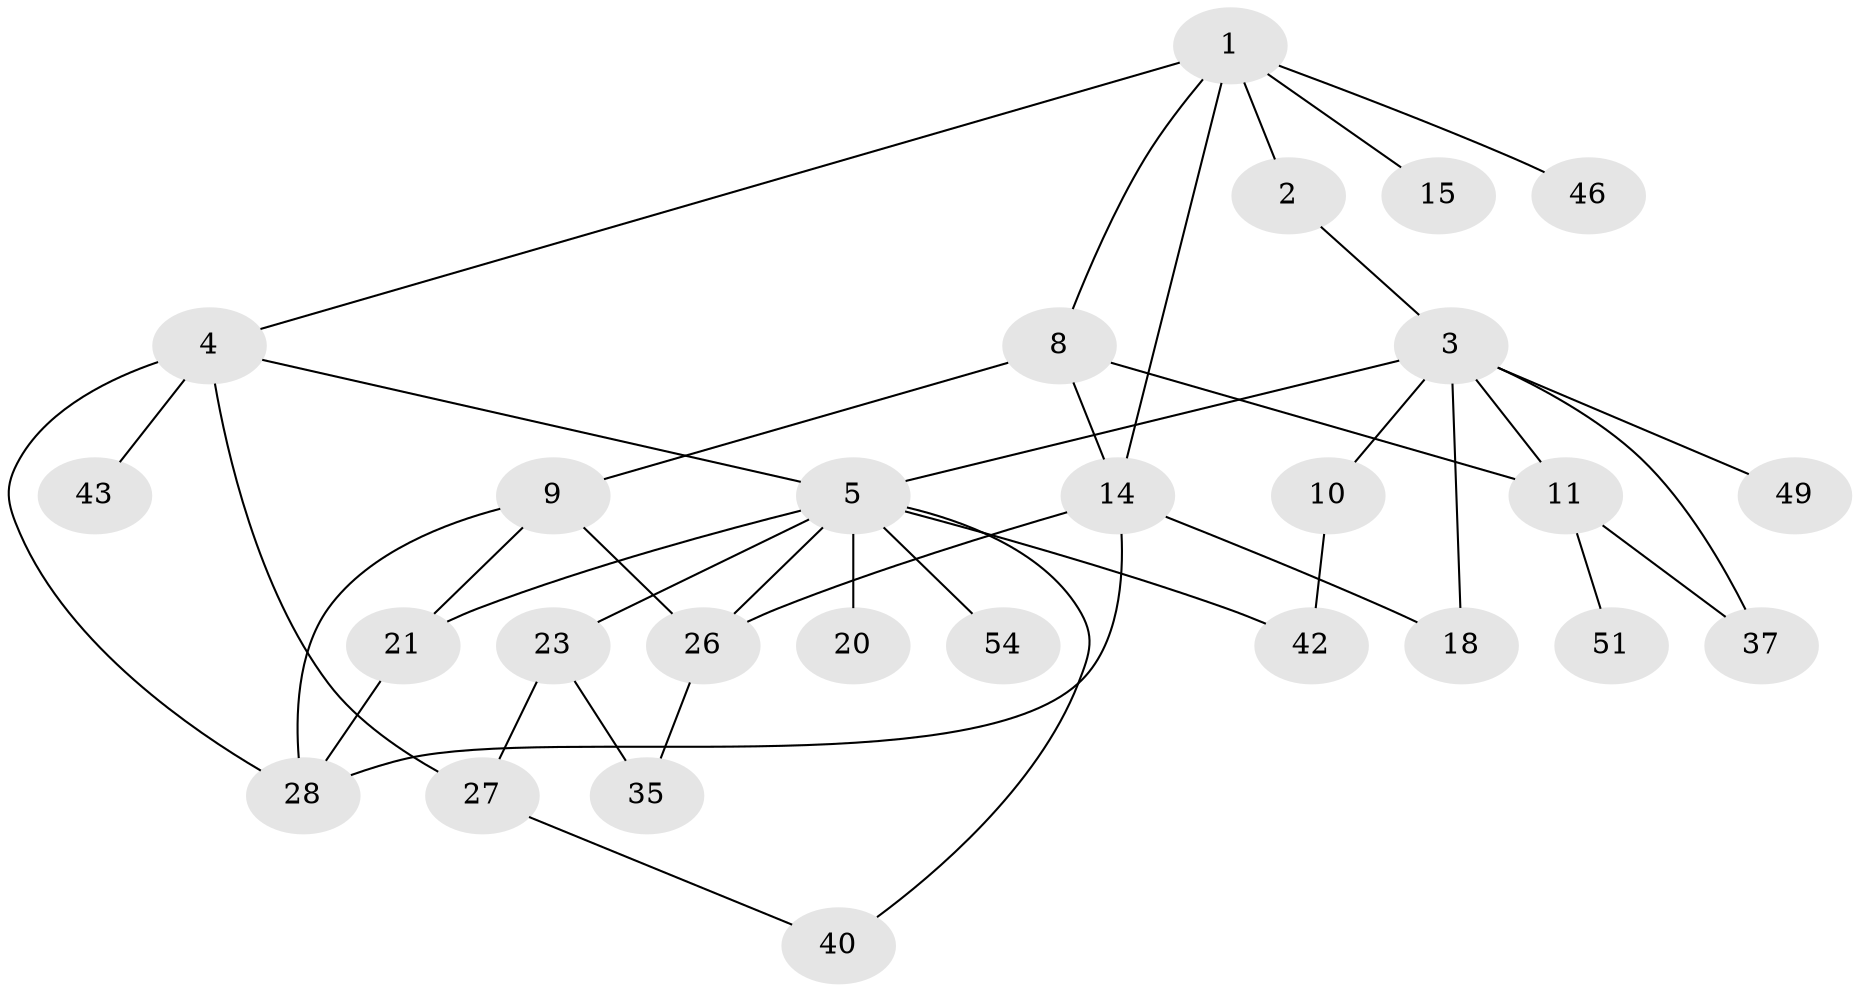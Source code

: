 // original degree distribution, {6: 0.05454545454545454, 2: 0.2545454545454545, 7: 0.01818181818181818, 1: 0.32727272727272727, 5: 0.07272727272727272, 4: 0.10909090909090909, 3: 0.16363636363636364}
// Generated by graph-tools (version 1.1) at 2025/13/03/09/25 04:13:32]
// undirected, 27 vertices, 41 edges
graph export_dot {
graph [start="1"]
  node [color=gray90,style=filled];
  1;
  2;
  3 [super="+25"];
  4 [super="+16+24+31+47+7"];
  5 [super="+12+6+13"];
  8 [super="+32+44"];
  9 [super="+22+19"];
  10;
  11;
  14;
  15;
  18;
  20 [super="+30"];
  21;
  23;
  26;
  27 [super="+34+48+45"];
  28 [super="+41"];
  35 [super="+38"];
  37 [super="+39"];
  40 [super="+53"];
  42;
  43 [super="+55"];
  46;
  49;
  51;
  54;
  1 -- 2;
  1 -- 4;
  1 -- 8;
  1 -- 15;
  1 -- 46;
  1 -- 14;
  2 -- 3;
  3 -- 5;
  3 -- 10;
  3 -- 11;
  3 -- 49;
  3 -- 18;
  3 -- 37;
  4 -- 43;
  4 -- 27 [weight=2];
  4 -- 28;
  4 -- 5;
  5 -- 20;
  5 -- 54;
  5 -- 26;
  5 -- 23;
  5 -- 40;
  5 -- 42;
  5 -- 21;
  8 -- 9;
  8 -- 14;
  8 -- 11;
  9 -- 26;
  9 -- 21;
  9 -- 28;
  10 -- 42;
  11 -- 51;
  11 -- 37;
  14 -- 18;
  14 -- 28;
  14 -- 26;
  21 -- 28;
  23 -- 27;
  23 -- 35;
  26 -- 35;
  27 -- 40;
}
